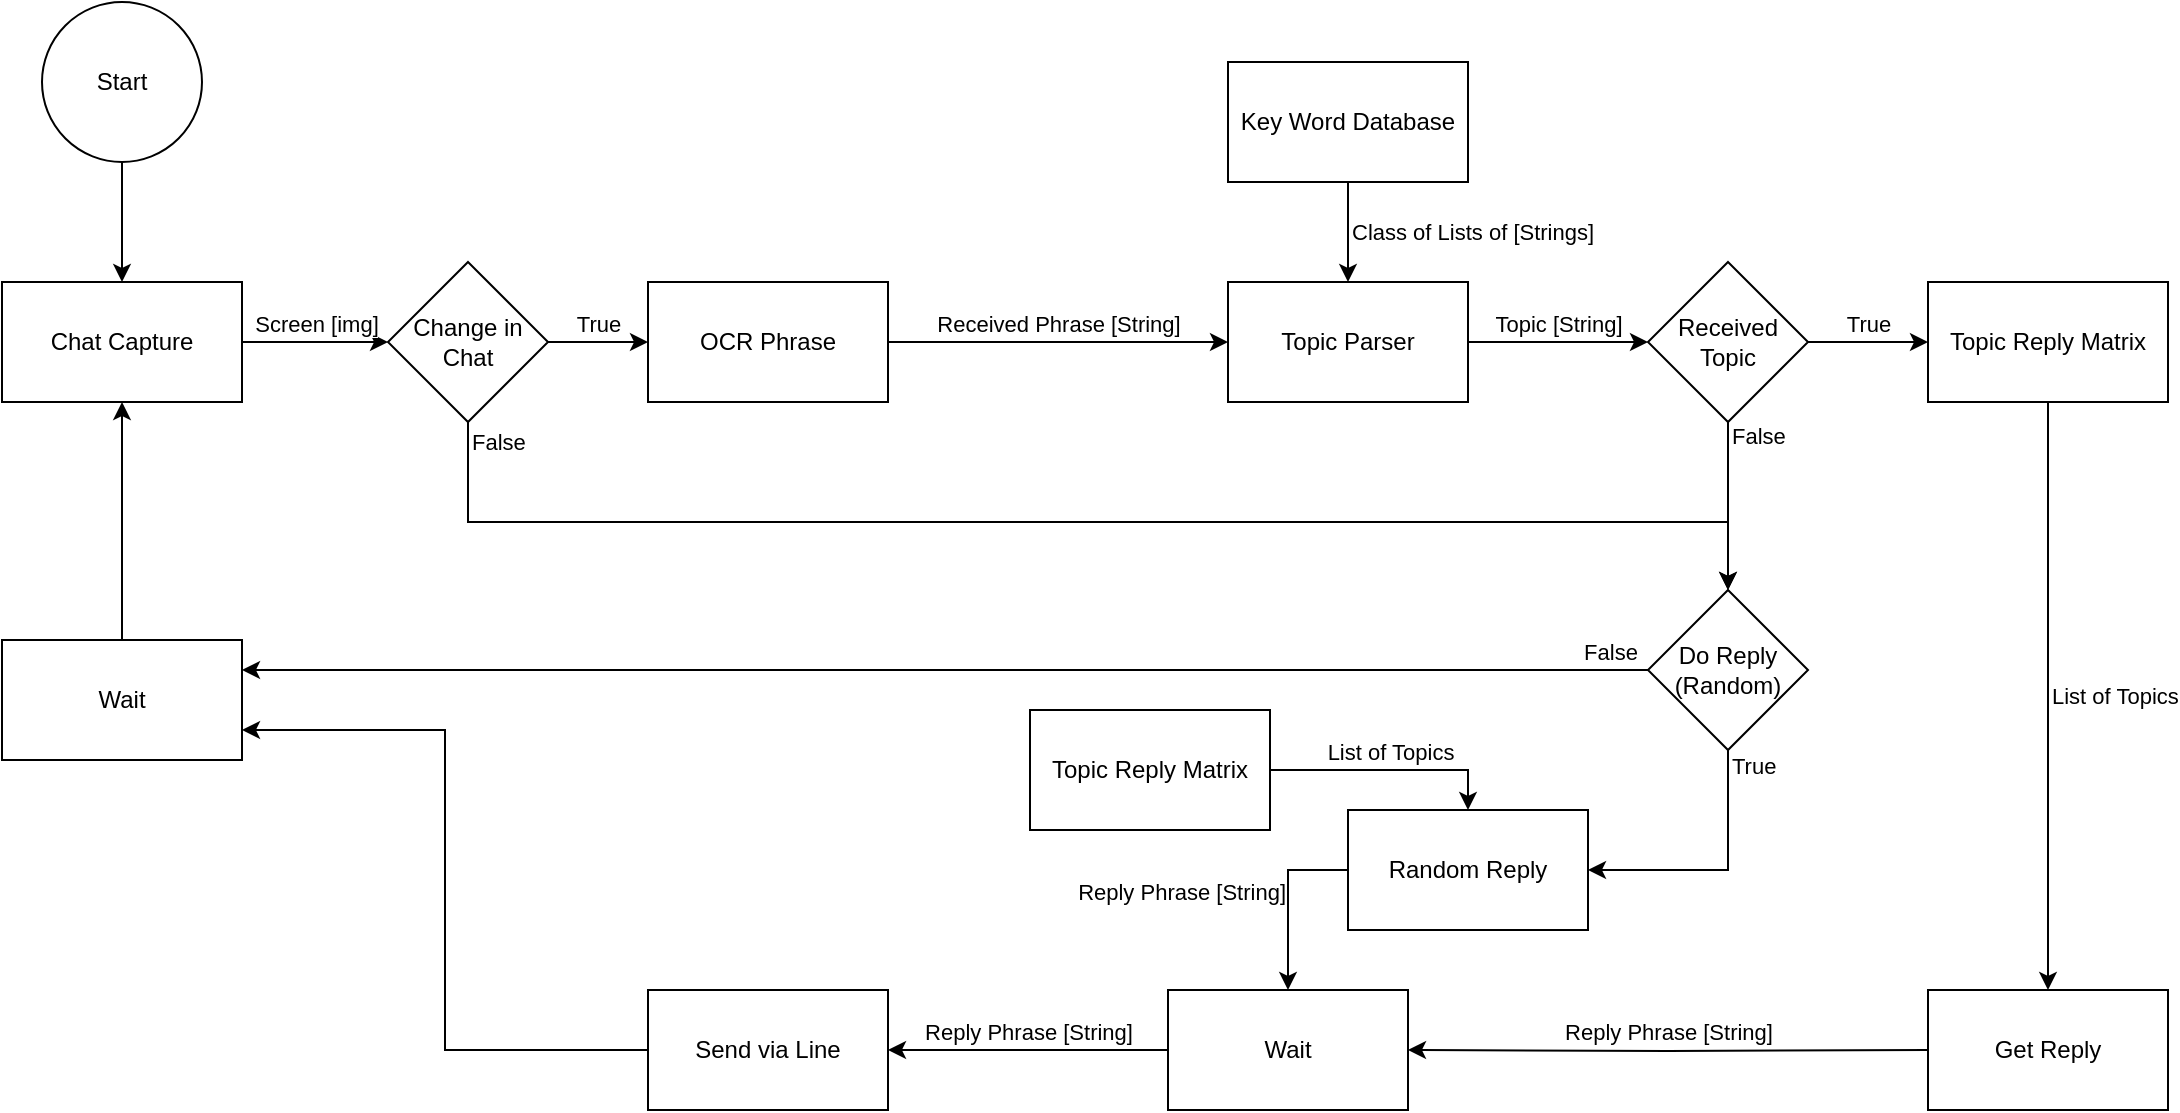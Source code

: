 <mxfile version="20.5.1" type="device"><diagram id="N9kznTOxjim-xkQuMLsO" name="Page-1"><mxGraphModel dx="2200" dy="749" grid="1" gridSize="10" guides="1" tooltips="1" connect="1" arrows="1" fold="1" page="1" pageScale="1" pageWidth="850" pageHeight="1100" math="0" shadow="0"><root><mxCell id="0"/><mxCell id="1" parent="0"/><mxCell id="5i1c2Ggpck-oAPx8cBKL-3" value="Received Phrase [String]" style="edgeStyle=orthogonalEdgeStyle;rounded=0;orthogonalLoop=1;jettySize=auto;html=1;exitX=1;exitY=0.5;exitDx=0;exitDy=0;entryX=0;entryY=0.5;entryDx=0;entryDy=0;verticalAlign=bottom;" edge="1" parent="1" source="5i1c2Ggpck-oAPx8cBKL-1" target="5i1c2Ggpck-oAPx8cBKL-2"><mxGeometry relative="1" as="geometry"><Array as="points"><mxPoint x="170" y="240"/><mxPoint x="170" y="240"/></Array></mxGeometry></mxCell><mxCell id="5i1c2Ggpck-oAPx8cBKL-1" value="OCR Phrase" style="rounded=0;whiteSpace=wrap;html=1;" vertex="1" parent="1"><mxGeometry x="-70" y="210" width="120" height="60" as="geometry"/></mxCell><mxCell id="5i1c2Ggpck-oAPx8cBKL-7" value="Topic [String]" style="edgeStyle=orthogonalEdgeStyle;rounded=0;orthogonalLoop=1;jettySize=auto;html=1;exitX=1;exitY=0.5;exitDx=0;exitDy=0;entryX=0;entryY=0.5;entryDx=0;entryDy=0;verticalAlign=bottom;" edge="1" parent="1" source="5i1c2Ggpck-oAPx8cBKL-2" target="5i1c2Ggpck-oAPx8cBKL-8"><mxGeometry relative="1" as="geometry"><mxPoint x="440" y="240" as="targetPoint"/></mxGeometry></mxCell><mxCell id="5i1c2Ggpck-oAPx8cBKL-2" value="Topic Parser" style="rounded=0;whiteSpace=wrap;html=1;" vertex="1" parent="1"><mxGeometry x="220" y="210" width="120" height="60" as="geometry"/></mxCell><mxCell id="5i1c2Ggpck-oAPx8cBKL-5" value="Class of Lists of [Strings]" style="edgeStyle=orthogonalEdgeStyle;rounded=0;orthogonalLoop=1;jettySize=auto;html=1;exitX=0.5;exitY=1;exitDx=0;exitDy=0;entryX=0.5;entryY=0;entryDx=0;entryDy=0;align=left;" edge="1" parent="1" source="5i1c2Ggpck-oAPx8cBKL-4" target="5i1c2Ggpck-oAPx8cBKL-2"><mxGeometry relative="1" as="geometry"/></mxCell><mxCell id="5i1c2Ggpck-oAPx8cBKL-4" value="Key Word Database" style="rounded=0;whiteSpace=wrap;html=1;" vertex="1" parent="1"><mxGeometry x="220" y="100" width="120" height="60" as="geometry"/></mxCell><mxCell id="5i1c2Ggpck-oAPx8cBKL-30" value="True" style="edgeStyle=orthogonalEdgeStyle;rounded=0;orthogonalLoop=1;jettySize=auto;html=1;exitX=1;exitY=0.5;exitDx=0;exitDy=0;entryX=0;entryY=0.5;entryDx=0;entryDy=0;verticalAlign=bottom;" edge="1" parent="1" source="5i1c2Ggpck-oAPx8cBKL-8" target="5i1c2Ggpck-oAPx8cBKL-27"><mxGeometry relative="1" as="geometry"/></mxCell><mxCell id="5i1c2Ggpck-oAPx8cBKL-49" value="&lt;div align=&quot;left&quot;&gt;False&lt;/div&gt;" style="edgeStyle=orthogonalEdgeStyle;rounded=0;orthogonalLoop=1;jettySize=auto;html=1;exitX=0.5;exitY=1;exitDx=0;exitDy=0;entryX=0.5;entryY=0;entryDx=0;entryDy=0;align=left;" edge="1" parent="1" source="5i1c2Ggpck-oAPx8cBKL-8" target="5i1c2Ggpck-oAPx8cBKL-48"><mxGeometry x="-0.839" relative="1" as="geometry"><mxPoint x="470" y="354" as="sourcePoint"/><mxPoint as="offset"/></mxGeometry></mxCell><mxCell id="5i1c2Ggpck-oAPx8cBKL-8" value="&lt;div&gt;Received&lt;/div&gt;&lt;div&gt;Topic&lt;br&gt;&lt;/div&gt;" style="rhombus;whiteSpace=wrap;html=1;" vertex="1" parent="1"><mxGeometry x="430" y="200" width="80" height="80" as="geometry"/></mxCell><mxCell id="5i1c2Ggpck-oAPx8cBKL-29" value="List of Topics" style="edgeStyle=orthogonalEdgeStyle;rounded=0;orthogonalLoop=1;jettySize=auto;html=1;exitX=0.5;exitY=1;exitDx=0;exitDy=0;entryX=0.5;entryY=0;entryDx=0;entryDy=0;align=left;" edge="1" parent="1" source="5i1c2Ggpck-oAPx8cBKL-27" target="5i1c2Ggpck-oAPx8cBKL-28"><mxGeometry relative="1" as="geometry"/></mxCell><mxCell id="5i1c2Ggpck-oAPx8cBKL-27" value="Topic Reply Matrix" style="rounded=0;whiteSpace=wrap;html=1;" vertex="1" parent="1"><mxGeometry x="570" y="210" width="120" height="60" as="geometry"/></mxCell><mxCell id="5i1c2Ggpck-oAPx8cBKL-32" value="Reply Phrase [String]" style="edgeStyle=orthogonalEdgeStyle;rounded=0;orthogonalLoop=1;jettySize=auto;html=1;exitX=0;exitY=0.5;exitDx=0;exitDy=0;entryX=1;entryY=0.5;entryDx=0;entryDy=0;verticalAlign=bottom;" edge="1" parent="1" target="5i1c2Ggpck-oAPx8cBKL-31"><mxGeometry relative="1" as="geometry"><mxPoint x="570" y="594" as="sourcePoint"/></mxGeometry></mxCell><mxCell id="5i1c2Ggpck-oAPx8cBKL-28" value="Get Reply" style="rounded=0;whiteSpace=wrap;html=1;" vertex="1" parent="1"><mxGeometry x="570" y="564" width="120" height="60" as="geometry"/></mxCell><mxCell id="5i1c2Ggpck-oAPx8cBKL-34" value="Reply Phrase [String]" style="edgeStyle=orthogonalEdgeStyle;rounded=0;orthogonalLoop=1;jettySize=auto;html=1;exitX=0;exitY=0.5;exitDx=0;exitDy=0;entryX=1;entryY=0.5;entryDx=0;entryDy=0;verticalAlign=bottom;" edge="1" parent="1" source="5i1c2Ggpck-oAPx8cBKL-31" target="5i1c2Ggpck-oAPx8cBKL-33"><mxGeometry relative="1" as="geometry"/></mxCell><mxCell id="5i1c2Ggpck-oAPx8cBKL-31" value="Wait" style="rounded=0;whiteSpace=wrap;html=1;" vertex="1" parent="1"><mxGeometry x="190" y="564" width="120" height="60" as="geometry"/></mxCell><mxCell id="5i1c2Ggpck-oAPx8cBKL-43" style="edgeStyle=orthogonalEdgeStyle;rounded=0;orthogonalLoop=1;jettySize=auto;html=1;exitX=0;exitY=0.5;exitDx=0;exitDy=0;entryX=1;entryY=0.75;entryDx=0;entryDy=0;" edge="1" parent="1" source="5i1c2Ggpck-oAPx8cBKL-33" target="5i1c2Ggpck-oAPx8cBKL-40"><mxGeometry relative="1" as="geometry"/></mxCell><mxCell id="5i1c2Ggpck-oAPx8cBKL-33" value="Send via Line" style="rounded=0;whiteSpace=wrap;html=1;" vertex="1" parent="1"><mxGeometry x="-70" y="564" width="120" height="60" as="geometry"/></mxCell><mxCell id="5i1c2Ggpck-oAPx8cBKL-44" value="Screen [img]" style="edgeStyle=orthogonalEdgeStyle;rounded=0;orthogonalLoop=1;jettySize=auto;html=1;exitX=1;exitY=0.5;exitDx=0;exitDy=0;entryX=0;entryY=0.5;entryDx=0;entryDy=0;verticalAlign=bottom;" edge="1" parent="1" source="5i1c2Ggpck-oAPx8cBKL-37" target="5i1c2Ggpck-oAPx8cBKL-38"><mxGeometry relative="1" as="geometry"/></mxCell><mxCell id="5i1c2Ggpck-oAPx8cBKL-37" value="Chat Capture" style="rounded=0;whiteSpace=wrap;html=1;" vertex="1" parent="1"><mxGeometry x="-393" y="210" width="120" height="60" as="geometry"/></mxCell><mxCell id="5i1c2Ggpck-oAPx8cBKL-39" value="True" style="edgeStyle=orthogonalEdgeStyle;rounded=0;orthogonalLoop=1;jettySize=auto;html=1;exitX=1;exitY=0.5;exitDx=0;exitDy=0;entryX=0;entryY=0.5;entryDx=0;entryDy=0;verticalAlign=bottom;" edge="1" parent="1" source="5i1c2Ggpck-oAPx8cBKL-38" target="5i1c2Ggpck-oAPx8cBKL-1"><mxGeometry relative="1" as="geometry"/></mxCell><mxCell id="5i1c2Ggpck-oAPx8cBKL-41" value="&lt;div&gt;False&lt;/div&gt;" style="edgeStyle=orthogonalEdgeStyle;rounded=0;orthogonalLoop=1;jettySize=auto;html=1;exitX=0.5;exitY=1;exitDx=0;exitDy=0;entryX=0.5;entryY=0;entryDx=0;entryDy=0;align=left;verticalAlign=middle;" edge="1" parent="1" source="5i1c2Ggpck-oAPx8cBKL-38" target="5i1c2Ggpck-oAPx8cBKL-48"><mxGeometry x="-0.973" relative="1" as="geometry"><mxPoint x="-160" y="354" as="sourcePoint"/><Array as="points"><mxPoint x="-160" y="330"/><mxPoint x="470" y="330"/></Array><mxPoint as="offset"/></mxGeometry></mxCell><mxCell id="5i1c2Ggpck-oAPx8cBKL-38" value="&lt;div&gt;Change in &lt;br&gt;&lt;/div&gt;&lt;div&gt;Chat&lt;br&gt;&lt;/div&gt;" style="rhombus;whiteSpace=wrap;html=1;" vertex="1" parent="1"><mxGeometry x="-200" y="200" width="80" height="80" as="geometry"/></mxCell><mxCell id="5i1c2Ggpck-oAPx8cBKL-42" style="edgeStyle=orthogonalEdgeStyle;rounded=0;orthogonalLoop=1;jettySize=auto;html=1;exitX=0.5;exitY=0;exitDx=0;exitDy=0;entryX=0.5;entryY=1;entryDx=0;entryDy=0;" edge="1" parent="1" source="5i1c2Ggpck-oAPx8cBKL-40" target="5i1c2Ggpck-oAPx8cBKL-37"><mxGeometry relative="1" as="geometry"/></mxCell><mxCell id="5i1c2Ggpck-oAPx8cBKL-40" value="Wait" style="rounded=0;whiteSpace=wrap;html=1;" vertex="1" parent="1"><mxGeometry x="-393" y="389" width="120" height="60" as="geometry"/></mxCell><mxCell id="5i1c2Ggpck-oAPx8cBKL-47" value="Reply Phrase [String]" style="edgeStyle=orthogonalEdgeStyle;rounded=0;orthogonalLoop=1;jettySize=auto;html=1;exitX=0;exitY=0.5;exitDx=0;exitDy=0;verticalAlign=bottom;entryX=0.5;entryY=0;entryDx=0;entryDy=0;align=right;" edge="1" parent="1" source="5i1c2Ggpck-oAPx8cBKL-46" target="5i1c2Ggpck-oAPx8cBKL-31"><mxGeometry x="0.111" relative="1" as="geometry"><mxPoint x="280" y="554" as="targetPoint"/><Array as="points"><mxPoint x="250" y="504"/></Array><mxPoint as="offset"/></mxGeometry></mxCell><mxCell id="5i1c2Ggpck-oAPx8cBKL-46" value="Random Reply" style="rounded=0;whiteSpace=wrap;html=1;" vertex="1" parent="1"><mxGeometry x="280" y="474" width="120" height="60" as="geometry"/></mxCell><mxCell id="5i1c2Ggpck-oAPx8cBKL-50" value="&lt;div&gt;True&lt;/div&gt;" style="edgeStyle=orthogonalEdgeStyle;rounded=0;orthogonalLoop=1;jettySize=auto;html=1;exitX=0.5;exitY=1;exitDx=0;exitDy=0;entryX=1;entryY=0.5;entryDx=0;entryDy=0;align=left;" edge="1" parent="1" source="5i1c2Ggpck-oAPx8cBKL-48" target="5i1c2Ggpck-oAPx8cBKL-46"><mxGeometry x="-0.875" relative="1" as="geometry"><mxPoint as="offset"/></mxGeometry></mxCell><mxCell id="5i1c2Ggpck-oAPx8cBKL-51" value="False" style="edgeStyle=orthogonalEdgeStyle;rounded=0;orthogonalLoop=1;jettySize=auto;html=1;exitX=0;exitY=0.5;exitDx=0;exitDy=0;entryX=1;entryY=0.25;entryDx=0;entryDy=0;verticalAlign=bottom;" edge="1" parent="1" source="5i1c2Ggpck-oAPx8cBKL-48" target="5i1c2Ggpck-oAPx8cBKL-40"><mxGeometry x="-0.945" relative="1" as="geometry"><mxPoint as="offset"/></mxGeometry></mxCell><mxCell id="5i1c2Ggpck-oAPx8cBKL-48" value="&lt;div&gt;Do Reply&lt;/div&gt;&lt;div&gt;(Random)&lt;br&gt;&lt;/div&gt;" style="rhombus;whiteSpace=wrap;html=1;" vertex="1" parent="1"><mxGeometry x="430" y="364" width="80" height="80" as="geometry"/></mxCell><mxCell id="5i1c2Ggpck-oAPx8cBKL-53" style="edgeStyle=orthogonalEdgeStyle;rounded=0;orthogonalLoop=1;jettySize=auto;html=1;exitX=0.5;exitY=1;exitDx=0;exitDy=0;entryX=0.5;entryY=0;entryDx=0;entryDy=0;" edge="1" parent="1" source="5i1c2Ggpck-oAPx8cBKL-52" target="5i1c2Ggpck-oAPx8cBKL-37"><mxGeometry relative="1" as="geometry"/></mxCell><mxCell id="5i1c2Ggpck-oAPx8cBKL-52" value="Start" style="ellipse;whiteSpace=wrap;html=1;aspect=fixed;" vertex="1" parent="1"><mxGeometry x="-373" y="70" width="80" height="80" as="geometry"/></mxCell><mxCell id="5i1c2Ggpck-oAPx8cBKL-57" value="List of Topics" style="edgeStyle=orthogonalEdgeStyle;rounded=0;orthogonalLoop=1;jettySize=auto;html=1;exitX=1;exitY=0.5;exitDx=0;exitDy=0;entryX=0.5;entryY=0;entryDx=0;entryDy=0;verticalAlign=bottom;" edge="1" parent="1" source="5i1c2Ggpck-oAPx8cBKL-56" target="5i1c2Ggpck-oAPx8cBKL-46"><mxGeometry relative="1" as="geometry"/></mxCell><mxCell id="5i1c2Ggpck-oAPx8cBKL-56" value="Topic Reply Matrix" style="rounded=0;whiteSpace=wrap;html=1;" vertex="1" parent="1"><mxGeometry x="121" y="424" width="120" height="60" as="geometry"/></mxCell></root></mxGraphModel></diagram></mxfile>